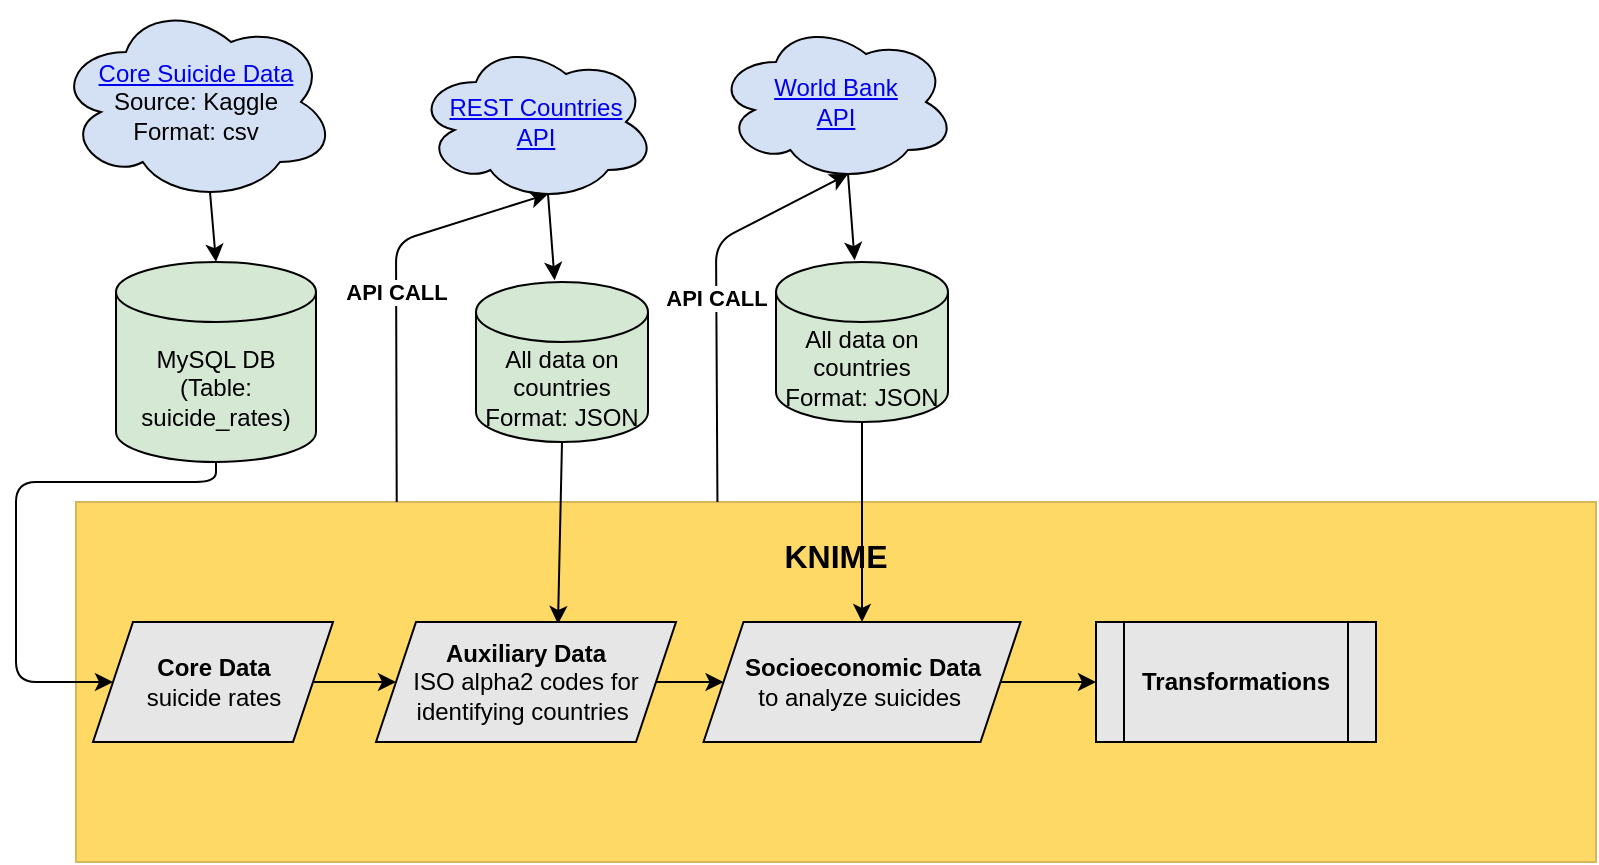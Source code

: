 <mxfile version="13.10.3" type="device"><diagram id="C5RBs43oDa-KdzZeNtuy" name="Global_Data_Flow_Outline"><mxGraphModel dx="1422" dy="762" grid="1" gridSize="10" guides="1" tooltips="1" connect="1" arrows="1" fold="1" page="1" pageScale="1" pageWidth="827" pageHeight="1169" math="0" shadow="0"><root><mxCell id="WIyWlLk6GJQsqaUBKTNV-0"/><mxCell id="WIyWlLk6GJQsqaUBKTNV-1" parent="WIyWlLk6GJQsqaUBKTNV-0"/><mxCell id="7oWcfEmp0d8AknO4j7lK-8" value="&lt;h2 style=&quot;font-size: 16px ; line-height: 100%&quot;&gt;KNIME&lt;/h2&gt;" style="rounded=0;whiteSpace=wrap;html=1;align=center;horizontal=1;verticalAlign=top;labelBackgroundColor=none;strokeColor=#d6b656;fillColor=#FFD966;" vertex="1" parent="WIyWlLk6GJQsqaUBKTNV-1"><mxGeometry x="40" y="290" width="760" height="180" as="geometry"/></mxCell><mxCell id="7oWcfEmp0d8AknO4j7lK-0" value="MySQL DB&lt;br&gt;(Table: suicide_rates)" style="shape=cylinder3;whiteSpace=wrap;html=1;boundedLbl=1;backgroundOutline=1;size=15;fillColor=#D5E8D4;" vertex="1" parent="WIyWlLk6GJQsqaUBKTNV-1"><mxGeometry x="60" y="170" width="100" height="100" as="geometry"/></mxCell><mxCell id="7oWcfEmp0d8AknO4j7lK-4" value="" style="endArrow=classic;html=1;entryX=0.5;entryY=0;entryDx=0;entryDy=0;entryPerimeter=0;exitX=0.55;exitY=0.95;exitDx=0;exitDy=0;exitPerimeter=0;" edge="1" parent="WIyWlLk6GJQsqaUBKTNV-1" source="7oWcfEmp0d8AknO4j7lK-30" target="7oWcfEmp0d8AknO4j7lK-0"><mxGeometry width="50" height="50" relative="1" as="geometry"><mxPoint x="110" y="116" as="sourcePoint"/><mxPoint x="270" y="130" as="targetPoint"/></mxGeometry></mxCell><mxCell id="7oWcfEmp0d8AknO4j7lK-5" value="&lt;a href=&quot;data:page/id,C5RBs43oDa-KdzZeNtuy&quot;&gt;REST Countries&lt;br&gt;API&lt;/a&gt;" style="ellipse;shape=cloud;whiteSpace=wrap;html=1;fillColor=#D4E1F5;" vertex="1" parent="WIyWlLk6GJQsqaUBKTNV-1"><mxGeometry x="210" y="60" width="120" height="80" as="geometry"/></mxCell><mxCell id="7oWcfEmp0d8AknO4j7lK-6" value="" style="endArrow=classic;html=1;exitX=0.5;exitY=1;exitDx=0;exitDy=0;exitPerimeter=0;" edge="1" parent="WIyWlLk6GJQsqaUBKTNV-1" source="7oWcfEmp0d8AknO4j7lK-9"><mxGeometry width="50" height="50" relative="1" as="geometry"><mxPoint x="230" y="280" as="sourcePoint"/><mxPoint x="281" y="351" as="targetPoint"/></mxGeometry></mxCell><mxCell id="7oWcfEmp0d8AknO4j7lK-14" value="&lt;b&gt;API CALL&lt;/b&gt;" style="endArrow=classic;html=1;entryX=0.55;entryY=0.95;entryDx=0;entryDy=0;entryPerimeter=0;exitX=0.211;exitY=0;exitDx=0;exitDy=0;exitPerimeter=0;" edge="1" parent="WIyWlLk6GJQsqaUBKTNV-1" source="7oWcfEmp0d8AknO4j7lK-8" target="7oWcfEmp0d8AknO4j7lK-5"><mxGeometry width="50" height="50" relative="1" as="geometry"><mxPoint x="321.2" y="298.92" as="sourcePoint"/><mxPoint x="300" y="104" as="targetPoint"/><Array as="points"><mxPoint x="200" y="160"/></Array></mxGeometry></mxCell><mxCell id="7oWcfEmp0d8AknO4j7lK-9" value="All data on countries&lt;br&gt;Format: JSON" style="shape=cylinder3;whiteSpace=wrap;html=1;boundedLbl=1;backgroundOutline=1;size=15;fillColor=#D5E8D4;" vertex="1" parent="WIyWlLk6GJQsqaUBKTNV-1"><mxGeometry x="240" y="180" width="86" height="80" as="geometry"/></mxCell><mxCell id="7oWcfEmp0d8AknO4j7lK-16" value="" style="endArrow=classic;html=1;exitX=0.55;exitY=0.95;exitDx=0;exitDy=0;exitPerimeter=0;entryX=0.457;entryY=-0.011;entryDx=0;entryDy=0;entryPerimeter=0;" edge="1" parent="WIyWlLk6GJQsqaUBKTNV-1" source="7oWcfEmp0d8AknO4j7lK-5" target="7oWcfEmp0d8AknO4j7lK-9"><mxGeometry width="50" height="50" relative="1" as="geometry"><mxPoint x="276" y="136" as="sourcePoint"/><mxPoint x="277.32" y="298.02" as="targetPoint"/></mxGeometry></mxCell><mxCell id="7oWcfEmp0d8AknO4j7lK-21" value="" style="edgeStyle=orthogonalEdgeStyle;rounded=0;orthogonalLoop=1;jettySize=auto;html=1;" edge="1" parent="WIyWlLk6GJQsqaUBKTNV-1" source="7oWcfEmp0d8AknO4j7lK-18" target="7oWcfEmp0d8AknO4j7lK-20"><mxGeometry relative="1" as="geometry"/></mxCell><mxCell id="7oWcfEmp0d8AknO4j7lK-18" value="&lt;b&gt;Core Data&lt;/b&gt;&lt;br&gt;suicide rates" style="shape=parallelogram;perimeter=parallelogramPerimeter;whiteSpace=wrap;html=1;fixedSize=1;labelBackgroundColor=none;fillColor=#E6E6E6;" vertex="1" parent="WIyWlLk6GJQsqaUBKTNV-1"><mxGeometry x="48.5" y="350" width="120" height="60" as="geometry"/></mxCell><mxCell id="7oWcfEmp0d8AknO4j7lK-19" value="" style="endArrow=classic;html=1;exitX=0.5;exitY=1;exitDx=0;exitDy=0;exitPerimeter=0;entryX=0;entryY=0.5;entryDx=0;entryDy=0;" edge="1" parent="WIyWlLk6GJQsqaUBKTNV-1" source="7oWcfEmp0d8AknO4j7lK-0" target="7oWcfEmp0d8AknO4j7lK-18"><mxGeometry width="50" height="50" relative="1" as="geometry"><mxPoint x="390" y="330" as="sourcePoint"/><mxPoint x="440" y="280" as="targetPoint"/><Array as="points"><mxPoint x="110" y="280"/><mxPoint x="10" y="280"/><mxPoint x="10" y="380"/></Array></mxGeometry></mxCell><mxCell id="7oWcfEmp0d8AknO4j7lK-24" value="" style="edgeStyle=orthogonalEdgeStyle;rounded=0;orthogonalLoop=1;jettySize=auto;html=1;" edge="1" parent="WIyWlLk6GJQsqaUBKTNV-1" source="7oWcfEmp0d8AknO4j7lK-20" target="7oWcfEmp0d8AknO4j7lK-23"><mxGeometry relative="1" as="geometry"/></mxCell><mxCell id="7oWcfEmp0d8AknO4j7lK-20" value="&lt;b&gt;Auxiliary Data&lt;br&gt;&lt;/b&gt;ISO alpha2 codes for identifying countries&amp;nbsp;" style="shape=parallelogram;perimeter=parallelogramPerimeter;whiteSpace=wrap;html=1;fixedSize=1;labelBackgroundColor=none;fillColor=#E6E6E6;" vertex="1" parent="WIyWlLk6GJQsqaUBKTNV-1"><mxGeometry x="190" y="350" width="150" height="60" as="geometry"/></mxCell><mxCell id="7oWcfEmp0d8AknO4j7lK-34" value="" style="edgeStyle=orthogonalEdgeStyle;rounded=0;orthogonalLoop=1;jettySize=auto;html=1;fontColor=#E6E6E6;" edge="1" parent="WIyWlLk6GJQsqaUBKTNV-1" source="7oWcfEmp0d8AknO4j7lK-23" target="7oWcfEmp0d8AknO4j7lK-33"><mxGeometry relative="1" as="geometry"/></mxCell><mxCell id="7oWcfEmp0d8AknO4j7lK-23" value="&lt;b&gt;Socioeconomic Data&lt;br&gt;&lt;/b&gt;&lt;span&gt;to analyze suicides&amp;nbsp;&lt;/span&gt;" style="shape=parallelogram;perimeter=parallelogramPerimeter;whiteSpace=wrap;html=1;fixedSize=1;labelBackgroundColor=none;fillColor=#E6E6E6;" vertex="1" parent="WIyWlLk6GJQsqaUBKTNV-1"><mxGeometry x="353.75" y="350" width="158.5" height="60" as="geometry"/></mxCell><mxCell id="7oWcfEmp0d8AknO4j7lK-25" value="&lt;a href=&quot;https://datahelpdesk.worldbank.org/knowledgebase/articles/889392-about-the-indicators-api-documentation&quot;&gt;World Bank&lt;br&gt;API&lt;/a&gt;" style="ellipse;shape=cloud;whiteSpace=wrap;html=1;fillColor=#D4E1F5;" vertex="1" parent="WIyWlLk6GJQsqaUBKTNV-1"><mxGeometry x="360" y="50" width="120" height="80" as="geometry"/></mxCell><mxCell id="7oWcfEmp0d8AknO4j7lK-26" value="" style="endArrow=classic;html=1;exitX=0.5;exitY=1;exitDx=0;exitDy=0;exitPerimeter=0;entryX=0.5;entryY=0;entryDx=0;entryDy=0;" edge="1" parent="WIyWlLk6GJQsqaUBKTNV-1" source="7oWcfEmp0d8AknO4j7lK-28" target="7oWcfEmp0d8AknO4j7lK-23"><mxGeometry width="50" height="50" relative="1" as="geometry"><mxPoint x="380" y="280" as="sourcePoint"/><mxPoint x="537.32" y="288.02" as="targetPoint"/></mxGeometry></mxCell><mxCell id="7oWcfEmp0d8AknO4j7lK-27" value="&lt;b&gt;API CALL&lt;/b&gt;" style="endArrow=classic;html=1;entryX=0.55;entryY=0.95;entryDx=0;entryDy=0;entryPerimeter=0;exitX=0.422;exitY=0;exitDx=0;exitDy=0;exitPerimeter=0;" edge="1" parent="WIyWlLk6GJQsqaUBKTNV-1" target="7oWcfEmp0d8AknO4j7lK-25" source="7oWcfEmp0d8AknO4j7lK-8"><mxGeometry width="50" height="50" relative="1" as="geometry"><mxPoint x="471.2" y="288.92" as="sourcePoint"/><mxPoint x="450" y="94" as="targetPoint"/><Array as="points"><mxPoint x="360" y="160"/></Array></mxGeometry></mxCell><mxCell id="7oWcfEmp0d8AknO4j7lK-28" value="All data on countries&lt;br&gt;Format: JSON" style="shape=cylinder3;whiteSpace=wrap;html=1;boundedLbl=1;backgroundOutline=1;size=15;fillColor=#D5E8D4;" vertex="1" parent="WIyWlLk6GJQsqaUBKTNV-1"><mxGeometry x="390" y="170" width="86" height="80" as="geometry"/></mxCell><mxCell id="7oWcfEmp0d8AknO4j7lK-29" value="" style="endArrow=classic;html=1;exitX=0.55;exitY=0.95;exitDx=0;exitDy=0;exitPerimeter=0;entryX=0.457;entryY=-0.011;entryDx=0;entryDy=0;entryPerimeter=0;" edge="1" parent="WIyWlLk6GJQsqaUBKTNV-1" source="7oWcfEmp0d8AknO4j7lK-25" target="7oWcfEmp0d8AknO4j7lK-28"><mxGeometry width="50" height="50" relative="1" as="geometry"><mxPoint x="426" y="126" as="sourcePoint"/><mxPoint x="427.32" y="288.02" as="targetPoint"/></mxGeometry></mxCell><mxCell id="7oWcfEmp0d8AknO4j7lK-30" value="&lt;a href=&quot;https://www.kaggle.com/russellyates88/suicide-rates-overview-1985-to-2016&quot;&gt;Core Suicide Data&lt;br&gt;&lt;/a&gt;Source: Kaggle&lt;br&gt;Format: csv" style="ellipse;shape=cloud;whiteSpace=wrap;html=1;fillColor=#D4E1F5;" vertex="1" parent="WIyWlLk6GJQsqaUBKTNV-1"><mxGeometry x="30" y="40" width="140" height="100" as="geometry"/></mxCell><mxCell id="7oWcfEmp0d8AknO4j7lK-33" value="&lt;font color=&quot;#000000&quot;&gt;&lt;b&gt;Transformations&lt;/b&gt;&lt;/font&gt;" style="shape=process;whiteSpace=wrap;html=1;backgroundOutline=1;labelBackgroundColor=none;fontColor=#E6E6E6;fillColor=#E6E6E6;" vertex="1" parent="WIyWlLk6GJQsqaUBKTNV-1"><mxGeometry x="550" y="350" width="140" height="60" as="geometry"/></mxCell></root></mxGraphModel></diagram></mxfile>